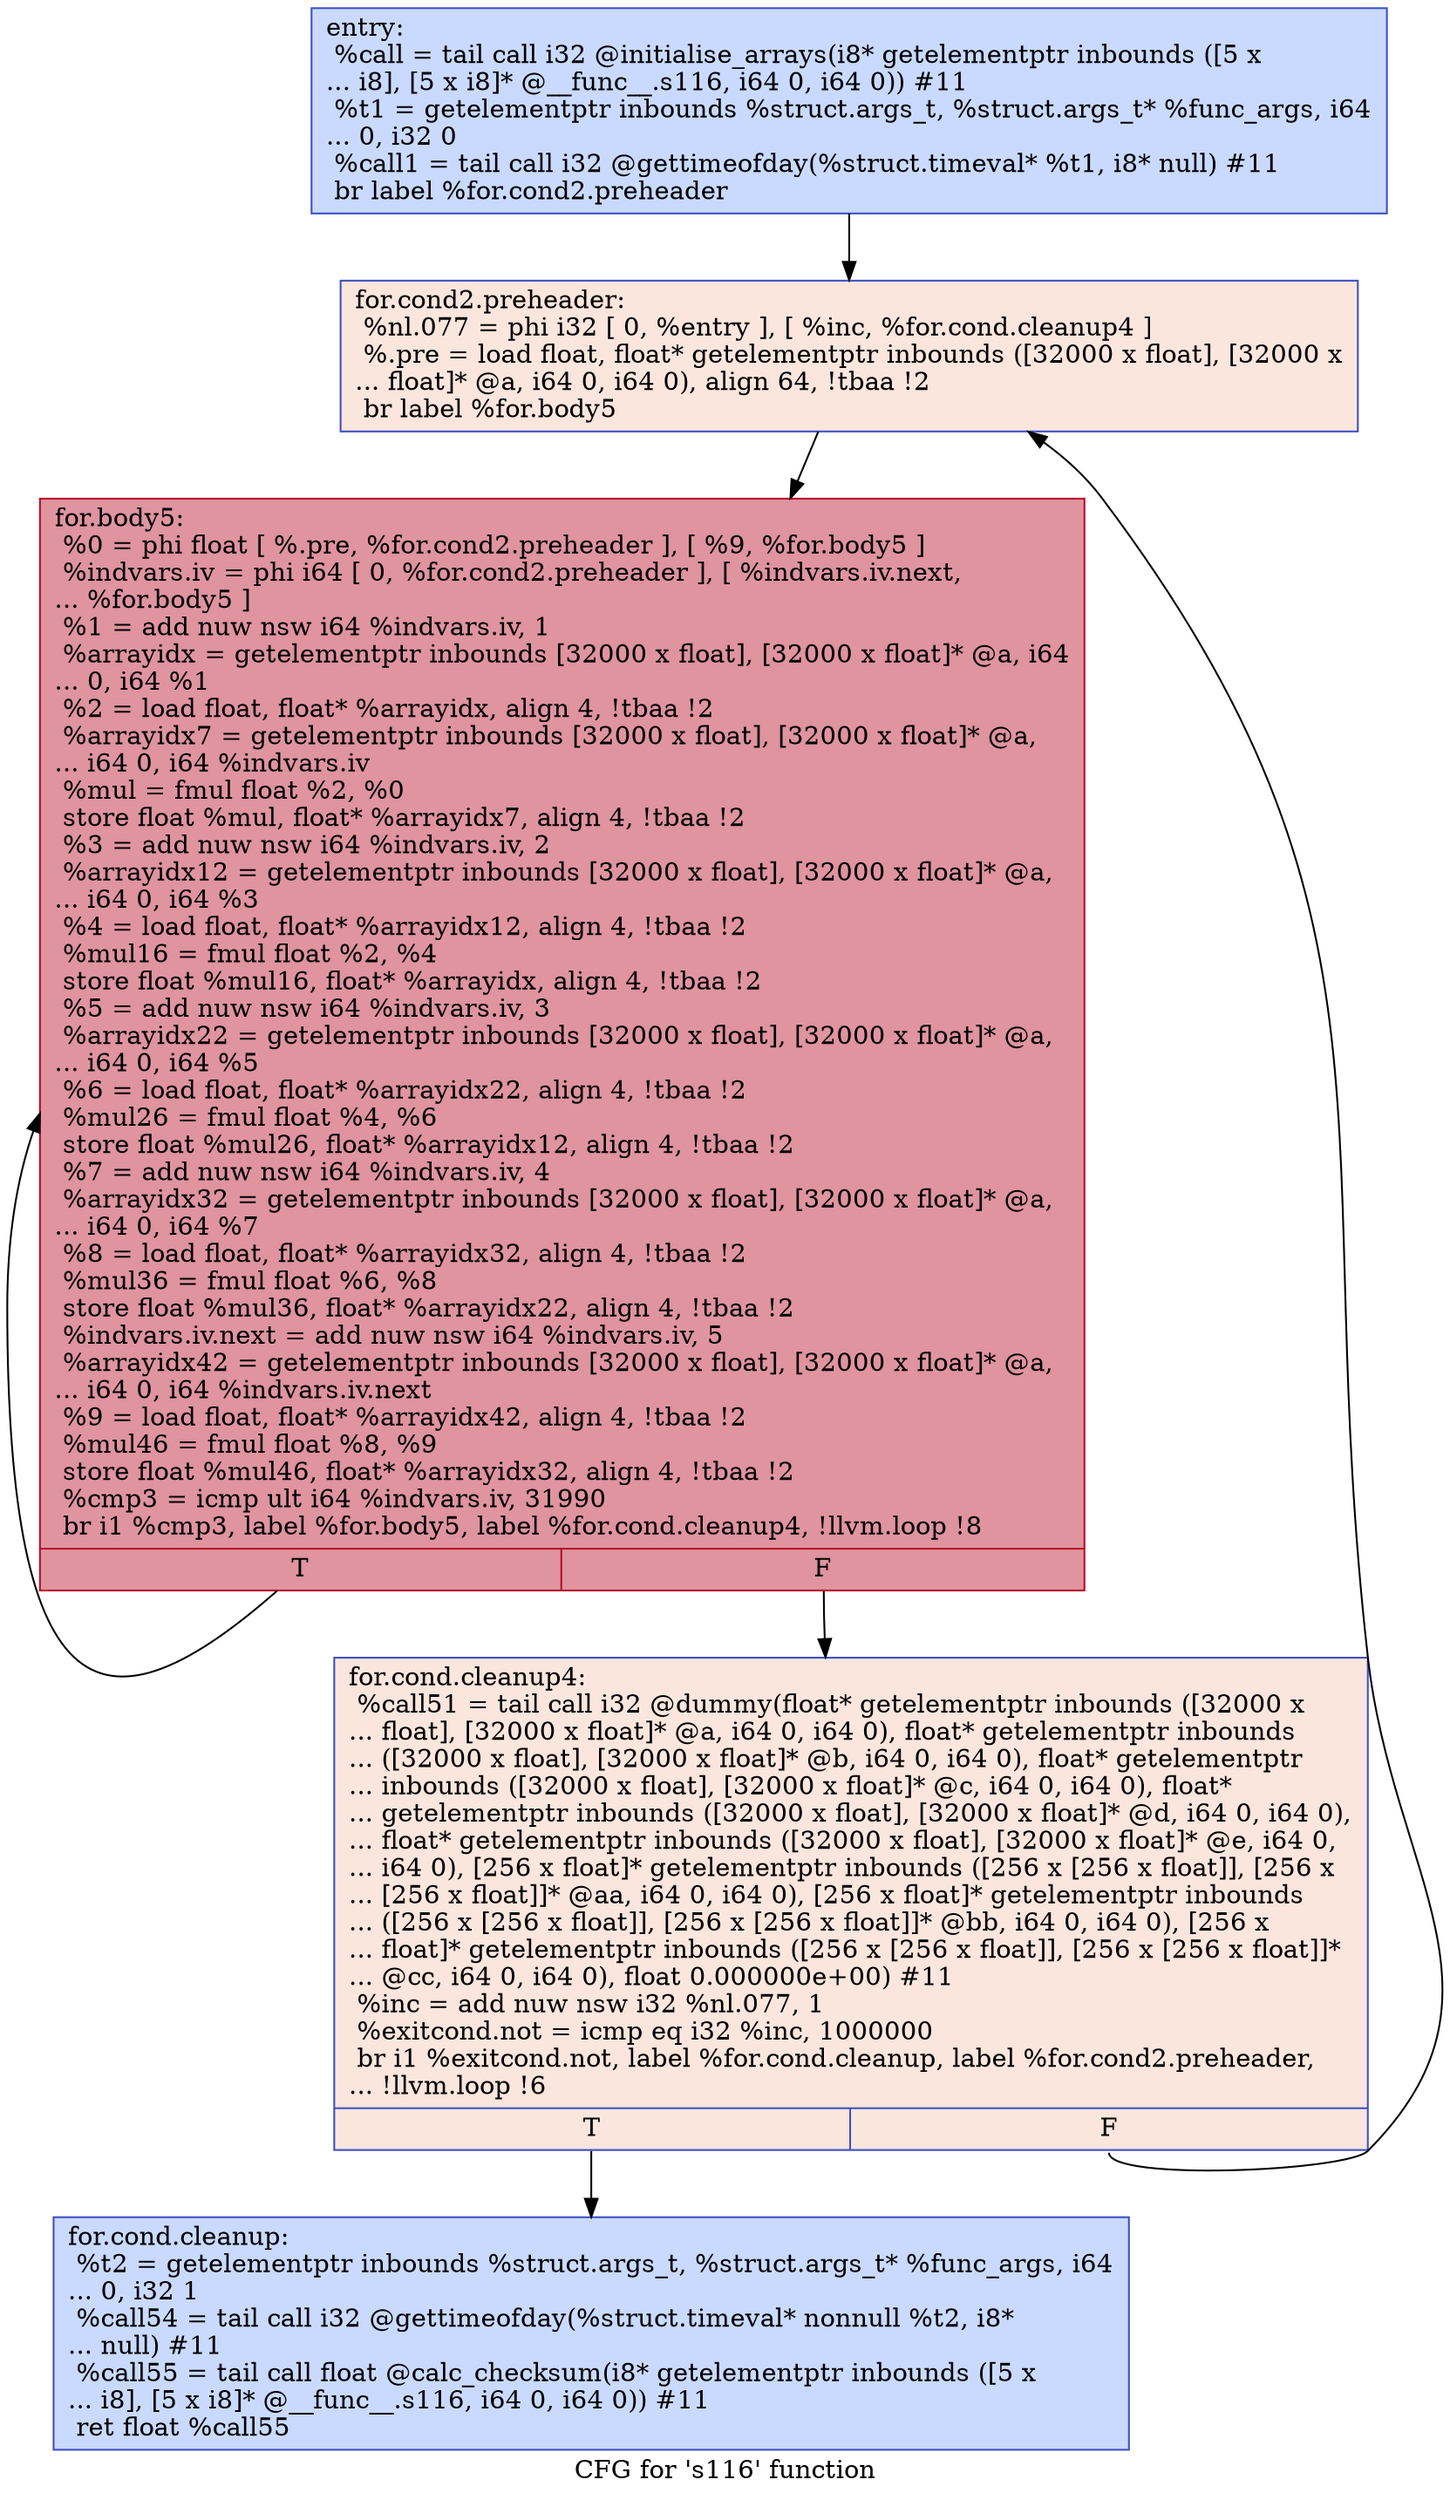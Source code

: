 digraph "CFG for 's116' function" {
	label="CFG for 's116' function";

	Node0x564c93961170 [shape=record,color="#3d50c3ff", style=filled, fillcolor="#88abfd70",label="{entry:\l  %call = tail call i32 @initialise_arrays(i8* getelementptr inbounds ([5 x\l... i8], [5 x i8]* @__func__.s116, i64 0, i64 0)) #11\l  %t1 = getelementptr inbounds %struct.args_t, %struct.args_t* %func_args, i64\l... 0, i32 0\l  %call1 = tail call i32 @gettimeofday(%struct.timeval* %t1, i8* null) #11\l  br label %for.cond2.preheader\l}"];
	Node0x564c93961170 -> Node0x564c93961610;
	Node0x564c93961610 [shape=record,color="#3d50c3ff", style=filled, fillcolor="#f3c7b170",label="{for.cond2.preheader:                              \l  %nl.077 = phi i32 [ 0, %entry ], [ %inc, %for.cond.cleanup4 ]\l  %.pre = load float, float* getelementptr inbounds ([32000 x float], [32000 x\l... float]* @a, i64 0, i64 0), align 64, !tbaa !2\l  br label %for.body5\l}"];
	Node0x564c93961610 -> Node0x564c939618d0;
	Node0x564c93961990 [shape=record,color="#3d50c3ff", style=filled, fillcolor="#88abfd70",label="{for.cond.cleanup:                                 \l  %t2 = getelementptr inbounds %struct.args_t, %struct.args_t* %func_args, i64\l... 0, i32 1\l  %call54 = tail call i32 @gettimeofday(%struct.timeval* nonnull %t2, i8*\l... null) #11\l  %call55 = tail call float @calc_checksum(i8* getelementptr inbounds ([5 x\l... i8], [5 x i8]* @__func__.s116, i64 0, i64 0)) #11\l  ret float %call55\l}"];
	Node0x564c93961730 [shape=record,color="#3d50c3ff", style=filled, fillcolor="#f3c7b170",label="{for.cond.cleanup4:                                \l  %call51 = tail call i32 @dummy(float* getelementptr inbounds ([32000 x\l... float], [32000 x float]* @a, i64 0, i64 0), float* getelementptr inbounds\l... ([32000 x float], [32000 x float]* @b, i64 0, i64 0), float* getelementptr\l... inbounds ([32000 x float], [32000 x float]* @c, i64 0, i64 0), float*\l... getelementptr inbounds ([32000 x float], [32000 x float]* @d, i64 0, i64 0),\l... float* getelementptr inbounds ([32000 x float], [32000 x float]* @e, i64 0,\l... i64 0), [256 x float]* getelementptr inbounds ([256 x [256 x float]], [256 x\l... [256 x float]]* @aa, i64 0, i64 0), [256 x float]* getelementptr inbounds\l... ([256 x [256 x float]], [256 x [256 x float]]* @bb, i64 0, i64 0), [256 x\l... float]* getelementptr inbounds ([256 x [256 x float]], [256 x [256 x float]]*\l... @cc, i64 0, i64 0), float 0.000000e+00) #11\l  %inc = add nuw nsw i32 %nl.077, 1\l  %exitcond.not = icmp eq i32 %inc, 1000000\l  br i1 %exitcond.not, label %for.cond.cleanup, label %for.cond2.preheader,\l... !llvm.loop !6\l|{<s0>T|<s1>F}}"];
	Node0x564c93961730:s0 -> Node0x564c93961990;
	Node0x564c93961730:s1 -> Node0x564c93961610;
	Node0x564c939618d0 [shape=record,color="#b70d28ff", style=filled, fillcolor="#b70d2870",label="{for.body5:                                        \l  %0 = phi float [ %.pre, %for.cond2.preheader ], [ %9, %for.body5 ]\l  %indvars.iv = phi i64 [ 0, %for.cond2.preheader ], [ %indvars.iv.next,\l... %for.body5 ]\l  %1 = add nuw nsw i64 %indvars.iv, 1\l  %arrayidx = getelementptr inbounds [32000 x float], [32000 x float]* @a, i64\l... 0, i64 %1\l  %2 = load float, float* %arrayidx, align 4, !tbaa !2\l  %arrayidx7 = getelementptr inbounds [32000 x float], [32000 x float]* @a,\l... i64 0, i64 %indvars.iv\l  %mul = fmul float %2, %0\l  store float %mul, float* %arrayidx7, align 4, !tbaa !2\l  %3 = add nuw nsw i64 %indvars.iv, 2\l  %arrayidx12 = getelementptr inbounds [32000 x float], [32000 x float]* @a,\l... i64 0, i64 %3\l  %4 = load float, float* %arrayidx12, align 4, !tbaa !2\l  %mul16 = fmul float %2, %4\l  store float %mul16, float* %arrayidx, align 4, !tbaa !2\l  %5 = add nuw nsw i64 %indvars.iv, 3\l  %arrayidx22 = getelementptr inbounds [32000 x float], [32000 x float]* @a,\l... i64 0, i64 %5\l  %6 = load float, float* %arrayidx22, align 4, !tbaa !2\l  %mul26 = fmul float %4, %6\l  store float %mul26, float* %arrayidx12, align 4, !tbaa !2\l  %7 = add nuw nsw i64 %indvars.iv, 4\l  %arrayidx32 = getelementptr inbounds [32000 x float], [32000 x float]* @a,\l... i64 0, i64 %7\l  %8 = load float, float* %arrayidx32, align 4, !tbaa !2\l  %mul36 = fmul float %6, %8\l  store float %mul36, float* %arrayidx22, align 4, !tbaa !2\l  %indvars.iv.next = add nuw nsw i64 %indvars.iv, 5\l  %arrayidx42 = getelementptr inbounds [32000 x float], [32000 x float]* @a,\l... i64 0, i64 %indvars.iv.next\l  %9 = load float, float* %arrayidx42, align 4, !tbaa !2\l  %mul46 = fmul float %8, %9\l  store float %mul46, float* %arrayidx32, align 4, !tbaa !2\l  %cmp3 = icmp ult i64 %indvars.iv, 31990\l  br i1 %cmp3, label %for.body5, label %for.cond.cleanup4, !llvm.loop !8\l|{<s0>T|<s1>F}}"];
	Node0x564c939618d0:s0 -> Node0x564c939618d0;
	Node0x564c939618d0:s1 -> Node0x564c93961730;
}
